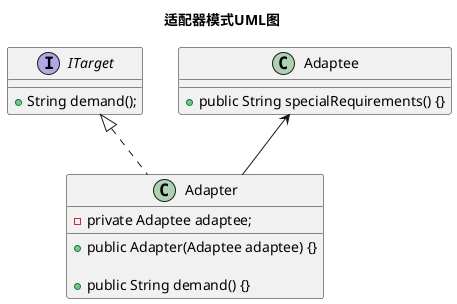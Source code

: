 @startuml

Title "适配器模式UML图"

interface ITarget

Adaptee <-- Adapter
ITarget <|.. Adapter

interface ITarget {
    +String demand();

}

class Adaptee {

    +public String specialRequirements() {}

}

class Adapter {

    -private Adaptee adaptee;

    +public Adapter(Adaptee adaptee) {}

    +public String demand() {}

}

@enduml